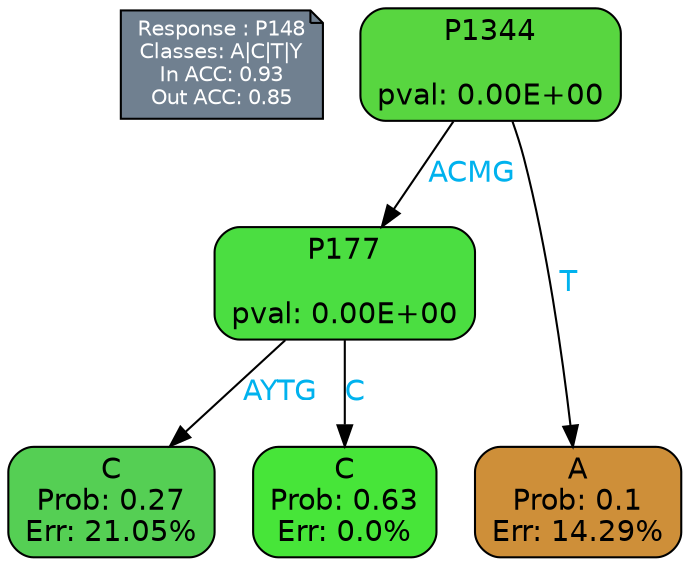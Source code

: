 digraph Tree {
node [shape=box, style="filled, rounded", color="black", fontname=helvetica] ;
graph [ranksep=equally, splines=polylines, bgcolor=transparent, dpi=600] ;
edge [fontname=helvetica] ;
LEGEND [label="Response : P148
Classes: A|C|T|Y
In ACC: 0.93
Out ACC: 0.85
",shape=note,align=left,style=filled,fillcolor="slategray",fontcolor="white",fontsize=10];1 [label="P1344

pval: 0.00E+00", fillcolor="#58d640"] ;
2 [label="P177

pval: 0.00E+00", fillcolor="#4bde41"] ;
3 [label="C
Prob: 0.27
Err: 21.05%", fillcolor="#55cf54"] ;
4 [label="C
Prob: 0.63
Err: 0.0%", fillcolor="#47e539"] ;
5 [label="A
Prob: 0.1
Err: 14.29%", fillcolor="#ce8f39"] ;
1 -> 2 [label="ACMG",fontcolor=deepskyblue2] ;
1 -> 5 [label="T",fontcolor=deepskyblue2] ;
2 -> 3 [label="AYTG",fontcolor=deepskyblue2] ;
2 -> 4 [label="C",fontcolor=deepskyblue2] ;
{rank = same; 3;4;5;}{rank = same; LEGEND;1;}}